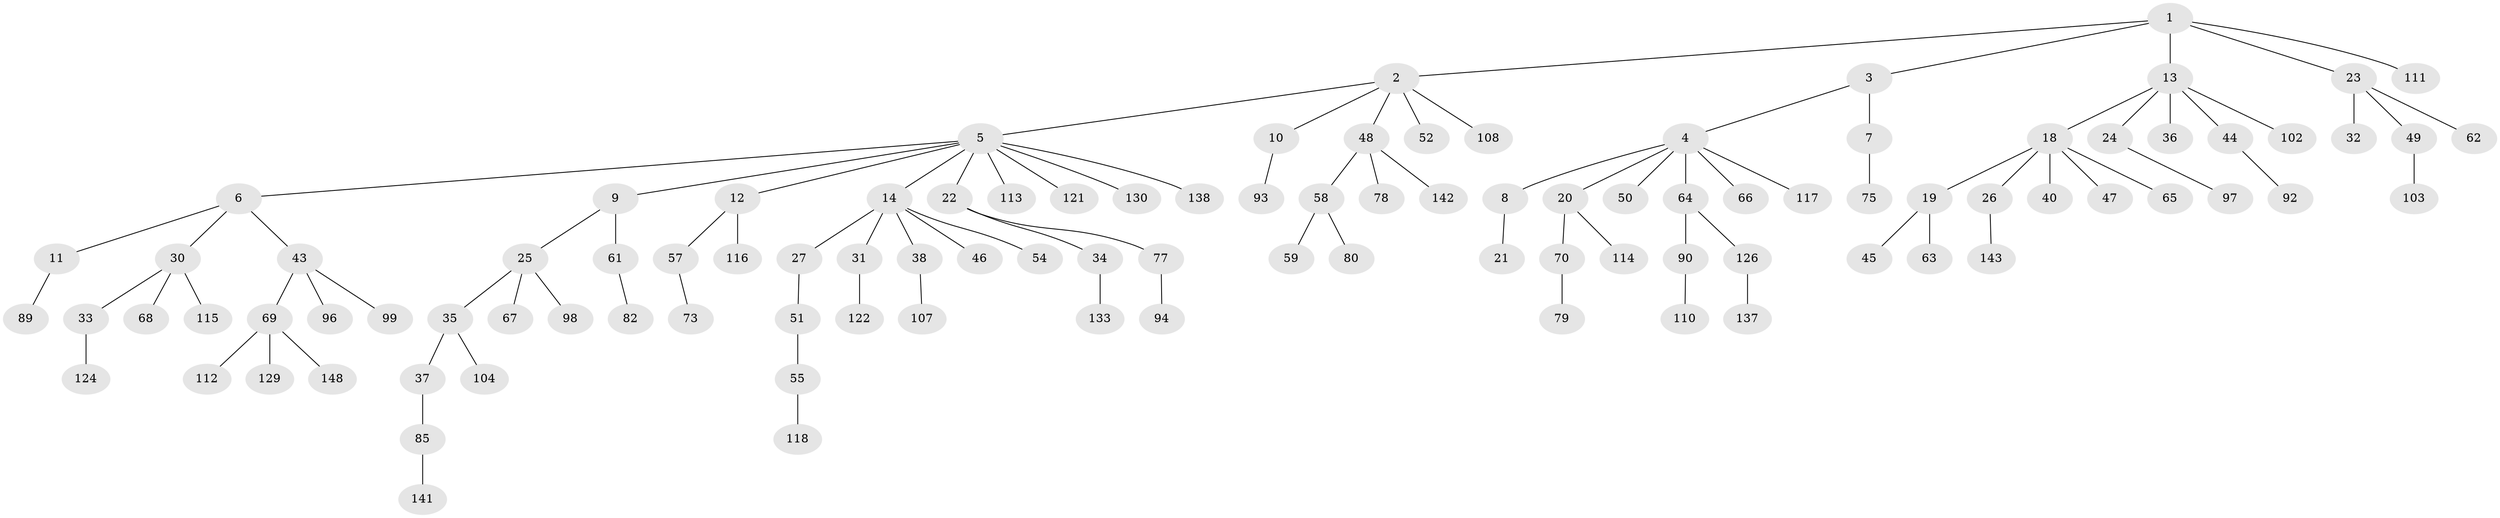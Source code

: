 // original degree distribution, {5: 0.026845637583892617, 7: 0.020134228187919462, 4: 0.053691275167785234, 9: 0.006711409395973154, 3: 0.1342281879194631, 2: 0.24161073825503357, 1: 0.5100671140939598, 6: 0.006711409395973154}
// Generated by graph-tools (version 1.1) at 2025/42/03/06/25 10:42:03]
// undirected, 103 vertices, 102 edges
graph export_dot {
graph [start="1"]
  node [color=gray90,style=filled];
  1 [super="+17"];
  2 [super="+144"];
  3 [super="+88"];
  4 [super="+56"];
  5 [super="+72"];
  6;
  7 [super="+119"];
  8 [super="+15"];
  9 [super="+60"];
  10;
  11 [super="+16"];
  12 [super="+29"];
  13 [super="+147"];
  14 [super="+139"];
  18 [super="+42"];
  19;
  20 [super="+53"];
  21;
  22 [super="+74"];
  23 [super="+28"];
  24 [super="+41"];
  25 [super="+86"];
  26 [super="+123"];
  27 [super="+87"];
  30 [super="+39"];
  31 [super="+95"];
  32;
  33 [super="+135"];
  34 [super="+109"];
  35 [super="+146"];
  36;
  37;
  38;
  40;
  43 [super="+83"];
  44;
  45 [super="+105"];
  46;
  47;
  48 [super="+100"];
  49 [super="+125"];
  50;
  51;
  52;
  54;
  55 [super="+120"];
  57 [super="+76"];
  58;
  59 [super="+71"];
  61;
  62;
  63;
  64 [super="+101"];
  65;
  66;
  67;
  68 [super="+84"];
  69 [super="+81"];
  70 [super="+132"];
  73 [super="+136"];
  75;
  77;
  78 [super="+131"];
  79;
  80 [super="+91"];
  82;
  85 [super="+134"];
  89;
  90;
  92;
  93 [super="+140"];
  94 [super="+106"];
  96 [super="+145"];
  97 [super="+127"];
  98;
  99;
  102;
  103;
  104;
  107 [super="+128"];
  108;
  110;
  111;
  112;
  113;
  114;
  115;
  116;
  117;
  118;
  121;
  122;
  124;
  126;
  129;
  130;
  133;
  137;
  138;
  141;
  142;
  143 [super="+149"];
  148;
  1 -- 2;
  1 -- 3;
  1 -- 13;
  1 -- 111;
  1 -- 23;
  2 -- 5;
  2 -- 10;
  2 -- 48;
  2 -- 52;
  2 -- 108;
  3 -- 4;
  3 -- 7;
  4 -- 8;
  4 -- 20;
  4 -- 50;
  4 -- 64;
  4 -- 66;
  4 -- 117;
  5 -- 6;
  5 -- 9;
  5 -- 12;
  5 -- 14;
  5 -- 22;
  5 -- 113;
  5 -- 138;
  5 -- 121;
  5 -- 130;
  6 -- 11;
  6 -- 30;
  6 -- 43;
  7 -- 75;
  8 -- 21;
  9 -- 25;
  9 -- 61;
  10 -- 93;
  11 -- 89;
  12 -- 57;
  12 -- 116;
  13 -- 18;
  13 -- 24;
  13 -- 36;
  13 -- 44;
  13 -- 102;
  14 -- 27;
  14 -- 31;
  14 -- 38;
  14 -- 46;
  14 -- 54;
  18 -- 19;
  18 -- 26;
  18 -- 40;
  18 -- 47;
  18 -- 65;
  19 -- 45;
  19 -- 63;
  20 -- 70;
  20 -- 114;
  22 -- 34;
  22 -- 77;
  23 -- 32;
  23 -- 49;
  23 -- 62;
  24 -- 97;
  25 -- 35;
  25 -- 67;
  25 -- 98;
  26 -- 143;
  27 -- 51;
  30 -- 33;
  30 -- 115;
  30 -- 68;
  31 -- 122;
  33 -- 124;
  34 -- 133;
  35 -- 37;
  35 -- 104;
  37 -- 85;
  38 -- 107;
  43 -- 69;
  43 -- 96;
  43 -- 99;
  44 -- 92;
  48 -- 58;
  48 -- 78;
  48 -- 142;
  49 -- 103;
  51 -- 55;
  55 -- 118;
  57 -- 73;
  58 -- 59;
  58 -- 80;
  61 -- 82;
  64 -- 90;
  64 -- 126;
  69 -- 112;
  69 -- 129;
  69 -- 148;
  70 -- 79;
  77 -- 94;
  85 -- 141;
  90 -- 110;
  126 -- 137;
}
